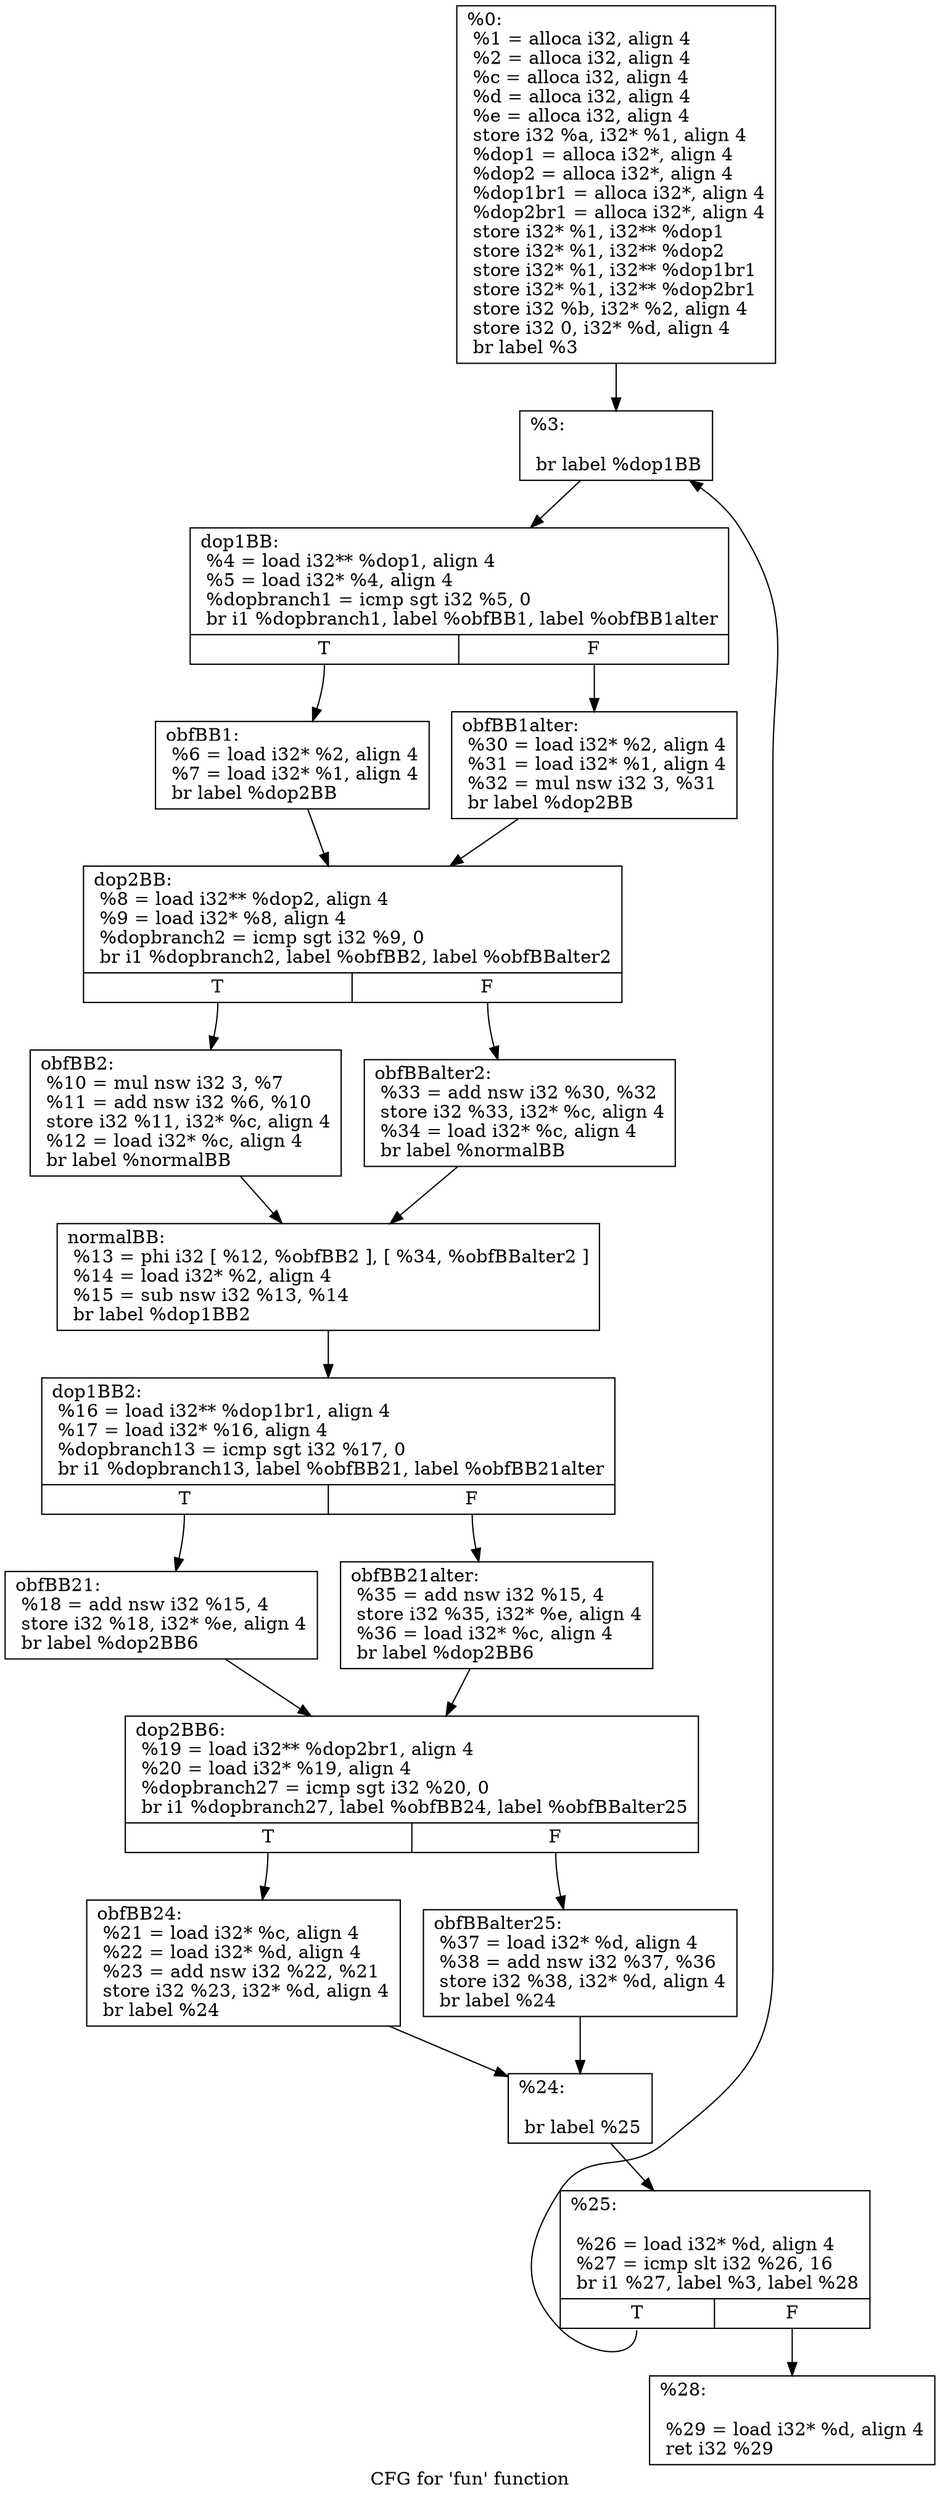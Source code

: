 digraph "CFG for 'fun' function" {
	label="CFG for 'fun' function";

	Node0xa8d1880 [shape=record,label="{%0:\l  %1 = alloca i32, align 4\l  %2 = alloca i32, align 4\l  %c = alloca i32, align 4\l  %d = alloca i32, align 4\l  %e = alloca i32, align 4\l  store i32 %a, i32* %1, align 4\l  %dop1 = alloca i32*, align 4\l  %dop2 = alloca i32*, align 4\l  %dop1br1 = alloca i32*, align 4\l  %dop2br1 = alloca i32*, align 4\l  store i32* %1, i32** %dop1\l  store i32* %1, i32** %dop2\l  store i32* %1, i32** %dop1br1\l  store i32* %1, i32** %dop2br1\l  store i32 %b, i32* %2, align 4\l  store i32 0, i32* %d, align 4\l  br label %3\l}"];
	Node0xa8d1880 -> Node0xa8d0040;
	Node0xa8d0040 [shape=record,label="{%3:\l\l  br label %dop1BB\l}"];
	Node0xa8d0040 -> Node0xa8d0070;
	Node0xa8d0070 [shape=record,label="{dop1BB:                                           \l  %4 = load i32** %dop1, align 4\l  %5 = load i32* %4, align 4\l  %dopbranch1 = icmp sgt i32 %5, 0\l  br i1 %dopbranch1, label %obfBB1, label %obfBB1alter\l|{<s0>T|<s1>F}}"];
	Node0xa8d0070:s0 -> Node0xa8d00a0;
	Node0xa8d0070:s1 -> Node0xa8d1de8;
	Node0xa8d00a0 [shape=record,label="{obfBB1:                                           \l  %6 = load i32* %2, align 4\l  %7 = load i32* %1, align 4\l  br label %dop2BB\l}"];
	Node0xa8d00a0 -> Node0xa8d00d0;
	Node0xa8d00d0 [shape=record,label="{dop2BB:                                           \l  %8 = load i32** %dop2, align 4\l  %9 = load i32* %8, align 4\l  %dopbranch2 = icmp sgt i32 %9, 0\l  br i1 %dopbranch2, label %obfBB2, label %obfBBalter2\l|{<s0>T|<s1>F}}"];
	Node0xa8d00d0:s0 -> Node0xa8d0100;
	Node0xa8d00d0:s1 -> Node0xa8d1e18;
	Node0xa8d0100 [shape=record,label="{obfBB2:                                           \l  %10 = mul nsw i32 3, %7\l  %11 = add nsw i32 %6, %10\l  store i32 %11, i32* %c, align 4\l  %12 = load i32* %c, align 4\l  br label %normalBB\l}"];
	Node0xa8d0100 -> Node0xa8d0130;
	Node0xa8d0130 [shape=record,label="{normalBB:                                         \l  %13 = phi i32 [ %12, %obfBB2 ], [ %34, %obfBBalter2 ]\l  %14 = load i32* %2, align 4\l  %15 = sub nsw i32 %13, %14\l  br label %dop1BB2\l}"];
	Node0xa8d0130 -> Node0xa8d0160;
	Node0xa8d0160 [shape=record,label="{dop1BB2:                                          \l  %16 = load i32** %dop1br1, align 4\l  %17 = load i32* %16, align 4\l  %dopbranch13 = icmp sgt i32 %17, 0\l  br i1 %dopbranch13, label %obfBB21, label %obfBB21alter\l|{<s0>T|<s1>F}}"];
	Node0xa8d0160:s0 -> Node0xa8d0190;
	Node0xa8d0160:s1 -> Node0xa8d1e48;
	Node0xa8d0190 [shape=record,label="{obfBB21:                                          \l  %18 = add nsw i32 %15, 4\l  store i32 %18, i32* %e, align 4\l  br label %dop2BB6\l}"];
	Node0xa8d0190 -> Node0xa8d1cf8;
	Node0xa8d1cf8 [shape=record,label="{dop2BB6:                                          \l  %19 = load i32** %dop2br1, align 4\l  %20 = load i32* %19, align 4\l  %dopbranch27 = icmp sgt i32 %20, 0\l  br i1 %dopbranch27, label %obfBB24, label %obfBBalter25\l|{<s0>T|<s1>F}}"];
	Node0xa8d1cf8:s0 -> Node0xa8d1d28;
	Node0xa8d1cf8:s1 -> Node0xa8d1e78;
	Node0xa8d1d28 [shape=record,label="{obfBB24:                                          \l  %21 = load i32* %c, align 4\l  %22 = load i32* %d, align 4\l  %23 = add nsw i32 %22, %21\l  store i32 %23, i32* %d, align 4\l  br label %24\l}"];
	Node0xa8d1d28 -> Node0xa8d1d58;
	Node0xa8d1d58 [shape=record,label="{%24:\l\l  br label %25\l}"];
	Node0xa8d1d58 -> Node0xa8d1d88;
	Node0xa8d1d88 [shape=record,label="{%25:\l\l  %26 = load i32* %d, align 4\l  %27 = icmp slt i32 %26, 16\l  br i1 %27, label %3, label %28\l|{<s0>T|<s1>F}}"];
	Node0xa8d1d88:s0 -> Node0xa8d0040;
	Node0xa8d1d88:s1 -> Node0xa8d1db8;
	Node0xa8d1db8 [shape=record,label="{%28:\l\l  %29 = load i32* %d, align 4\l  ret i32 %29\l}"];
	Node0xa8d1de8 [shape=record,label="{obfBB1alter:                                      \l  %30 = load i32* %2, align 4\l  %31 = load i32* %1, align 4\l  %32 = mul nsw i32 3, %31\l  br label %dop2BB\l}"];
	Node0xa8d1de8 -> Node0xa8d00d0;
	Node0xa8d1e18 [shape=record,label="{obfBBalter2:                                      \l  %33 = add nsw i32 %30, %32\l  store i32 %33, i32* %c, align 4\l  %34 = load i32* %c, align 4\l  br label %normalBB\l}"];
	Node0xa8d1e18 -> Node0xa8d0130;
	Node0xa8d1e48 [shape=record,label="{obfBB21alter:                                     \l  %35 = add nsw i32 %15, 4\l  store i32 %35, i32* %e, align 4\l  %36 = load i32* %c, align 4\l  br label %dop2BB6\l}"];
	Node0xa8d1e48 -> Node0xa8d1cf8;
	Node0xa8d1e78 [shape=record,label="{obfBBalter25:                                     \l  %37 = load i32* %d, align 4\l  %38 = add nsw i32 %37, %36\l  store i32 %38, i32* %d, align 4\l  br label %24\l}"];
	Node0xa8d1e78 -> Node0xa8d1d58;
}
